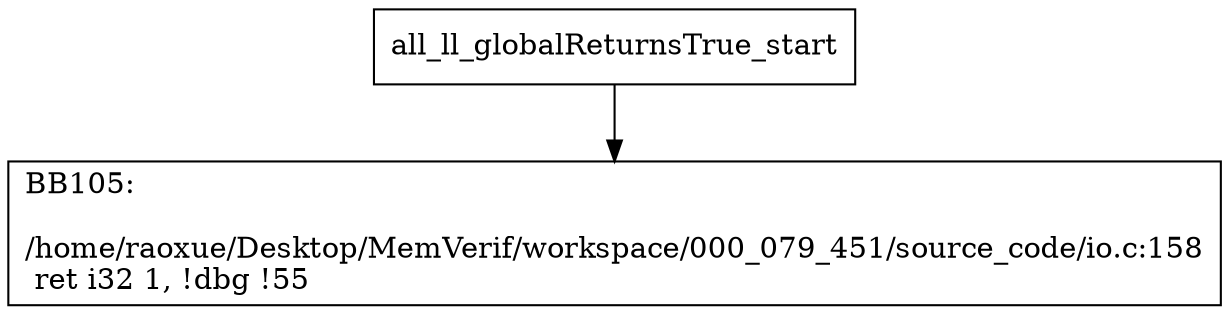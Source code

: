 digraph "CFG for'all_ll_globalReturnsTrue' function" {
	BBall_ll_globalReturnsTrue_start[shape=record,label="{all_ll_globalReturnsTrue_start}"];
	BBall_ll_globalReturnsTrue_start-> all_ll_globalReturnsTrueBB105;
	all_ll_globalReturnsTrueBB105 [shape=record, label="{BB105:\l\l/home/raoxue/Desktop/MemVerif/workspace/000_079_451/source_code/io.c:158\l
  ret i32 1, !dbg !55\l
}"];
}
